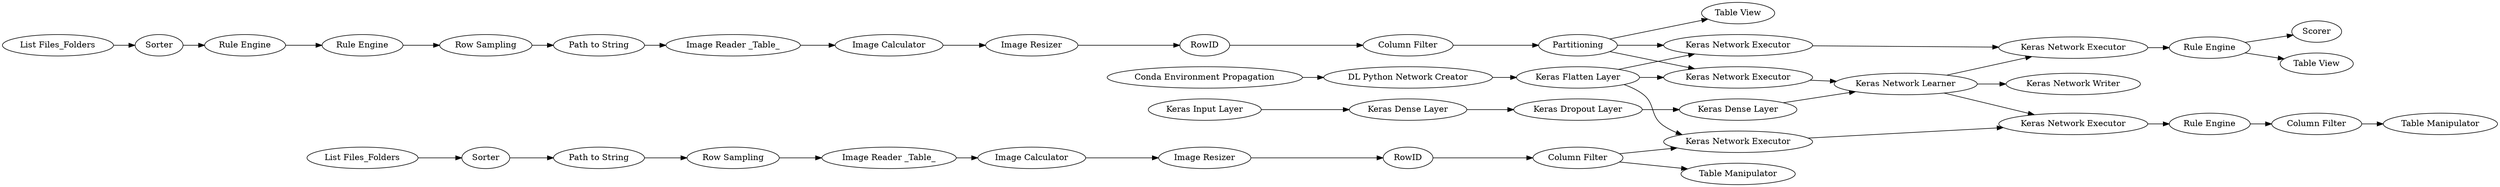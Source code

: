 digraph {
	"-882936733641346922_328" [label="Table View"]
	"-1149635473003969161_255" [label=RowID]
	"-882936733641346922_330" [label="Keras Network Writer"]
	"-882936733641346922_348" [label="Table Manipulator"]
	"-882936733641346922_305" [label="Keras Dense Layer"]
	"-882936733641346922_310" [label="Rule Engine"]
	"-882936733641346922_350" [label="Keras Network Executor"]
	"-882936733641346922_329" [label="Table View"]
	"-1149635473003969161_265" [label="Image Calculator"]
	"-1149635473003969161_259" [label="Image Resizer"]
	"-882936733641346922_327" [label="Conda Environment Propagation"]
	"-6543283447319060812_287" [label="Rule Engine"]
	"-882936733641346922_314" [label="Image Calculator"]
	"-882936733641346922_304" [label="Keras Dropout Layer"]
	"-882936733641346922_302" [label="Keras Input Layer"]
	"-1149635473003969161_252" [label="Image Reader _Table_"]
	"-6543283447319060812_246" [label="Rule Engine"]
	"-882936733641346922_316" [label="Column Filter"]
	"-882936733641346922_351" [label="Column Filter"]
	"-5705993893014935467_286" [label="Path to String"]
	"-882936733641346922_300" [label="Keras Network Executor"]
	"-882936733641346922_301" [label="Keras Flatten Layer"]
	"-882936733641346922_299" [label="DL Python Network Creator"]
	"-882936733641346922_307" [label="Keras Network Executor"]
	"-6543283447319060812_285" [label="List Files_Folders"]
	"-1149635473003969161_266" [label="Column Filter"]
	"-5705993893014935467_285" [label="List Files_Folders"]
	"-6543283447319060812_286" [label="Path to String"]
	"-1149635473003969161_223" [label=Partitioning]
	"-882936733641346922_309" [label=Scorer]
	"-882936733641346922_349" [label="Keras Network Executor"]
	"-882936733641346922_311" [label=RowID]
	"-6543283447319060812_247" [label="Row Sampling"]
	"-882936733641346922_318" [label="Keras Network Executor"]
	"-5705993893014935467_252" [label=Sorter]
	"-882936733641346922_315" [label="Image Reader _Table_"]
	"-6543283447319060812_252" [label=Sorter]
	"-882936733641346922_303" [label="Keras Dense Layer"]
	"-882936733641346922_312" [label="Image Resizer"]
	"-882936733641346922_352" [label="Table Manipulator"]
	"-5705993893014935467_247" [label="Row Sampling"]
	"-882936733641346922_288" [label="Rule Engine"]
	"-882936733641346922_306" [label="Keras Network Learner"]
	"-882936733641346922_312" -> "-882936733641346922_311"
	"-6543283447319060812_252" -> "-6543283447319060812_246"
	"-882936733641346922_349" -> "-882936733641346922_350"
	"-6543283447319060812_287" -> "-6543283447319060812_247"
	"-882936733641346922_299" -> "-882936733641346922_301"
	"-882936733641346922_350" -> "-882936733641346922_288"
	"-1149635473003969161_223" -> "-882936733641346922_328"
	"-5705993893014935467_285" -> "-5705993893014935467_252"
	"-882936733641346922_306" -> "-882936733641346922_330"
	"-882936733641346922_306" -> "-882936733641346922_307"
	"-882936733641346922_318" -> "-882936733641346922_307"
	"-882936733641346922_310" -> "-882936733641346922_329"
	"-882936733641346922_327" -> "-882936733641346922_299"
	"-5705993893014935467_286" -> "-5705993893014935467_247"
	"-882936733641346922_301" -> "-882936733641346922_349"
	"-882936733641346922_302" -> "-882936733641346922_303"
	"-882936733641346922_301" -> "-882936733641346922_300"
	"-6543283447319060812_247" -> "-6543283447319060812_286"
	"-882936733641346922_311" -> "-882936733641346922_316"
	"-1149635473003969161_252" -> "-1149635473003969161_265"
	"-6543283447319060812_285" -> "-6543283447319060812_252"
	"-5705993893014935467_252" -> "-5705993893014935467_286"
	"-6543283447319060812_246" -> "-6543283447319060812_287"
	"-882936733641346922_305" -> "-882936733641346922_306"
	"-1149635473003969161_223" -> "-882936733641346922_300"
	"-882936733641346922_315" -> "-882936733641346922_314"
	"-882936733641346922_304" -> "-882936733641346922_305"
	"-1149635473003969161_266" -> "-1149635473003969161_223"
	"-1149635473003969161_255" -> "-1149635473003969161_266"
	"-1149635473003969161_259" -> "-1149635473003969161_255"
	"-882936733641346922_314" -> "-882936733641346922_312"
	"-882936733641346922_301" -> "-882936733641346922_318"
	"-882936733641346922_307" -> "-882936733641346922_310"
	"-882936733641346922_306" -> "-882936733641346922_350"
	"-6543283447319060812_286" -> "-1149635473003969161_252"
	"-882936733641346922_310" -> "-882936733641346922_309"
	"-1149635473003969161_265" -> "-1149635473003969161_259"
	"-882936733641346922_300" -> "-882936733641346922_306"
	"-882936733641346922_316" -> "-882936733641346922_349"
	"-882936733641346922_316" -> "-882936733641346922_348"
	"-882936733641346922_288" -> "-882936733641346922_351"
	"-5705993893014935467_247" -> "-882936733641346922_315"
	"-1149635473003969161_223" -> "-882936733641346922_318"
	"-882936733641346922_303" -> "-882936733641346922_304"
	"-882936733641346922_351" -> "-882936733641346922_352"
	rankdir=LR
}
